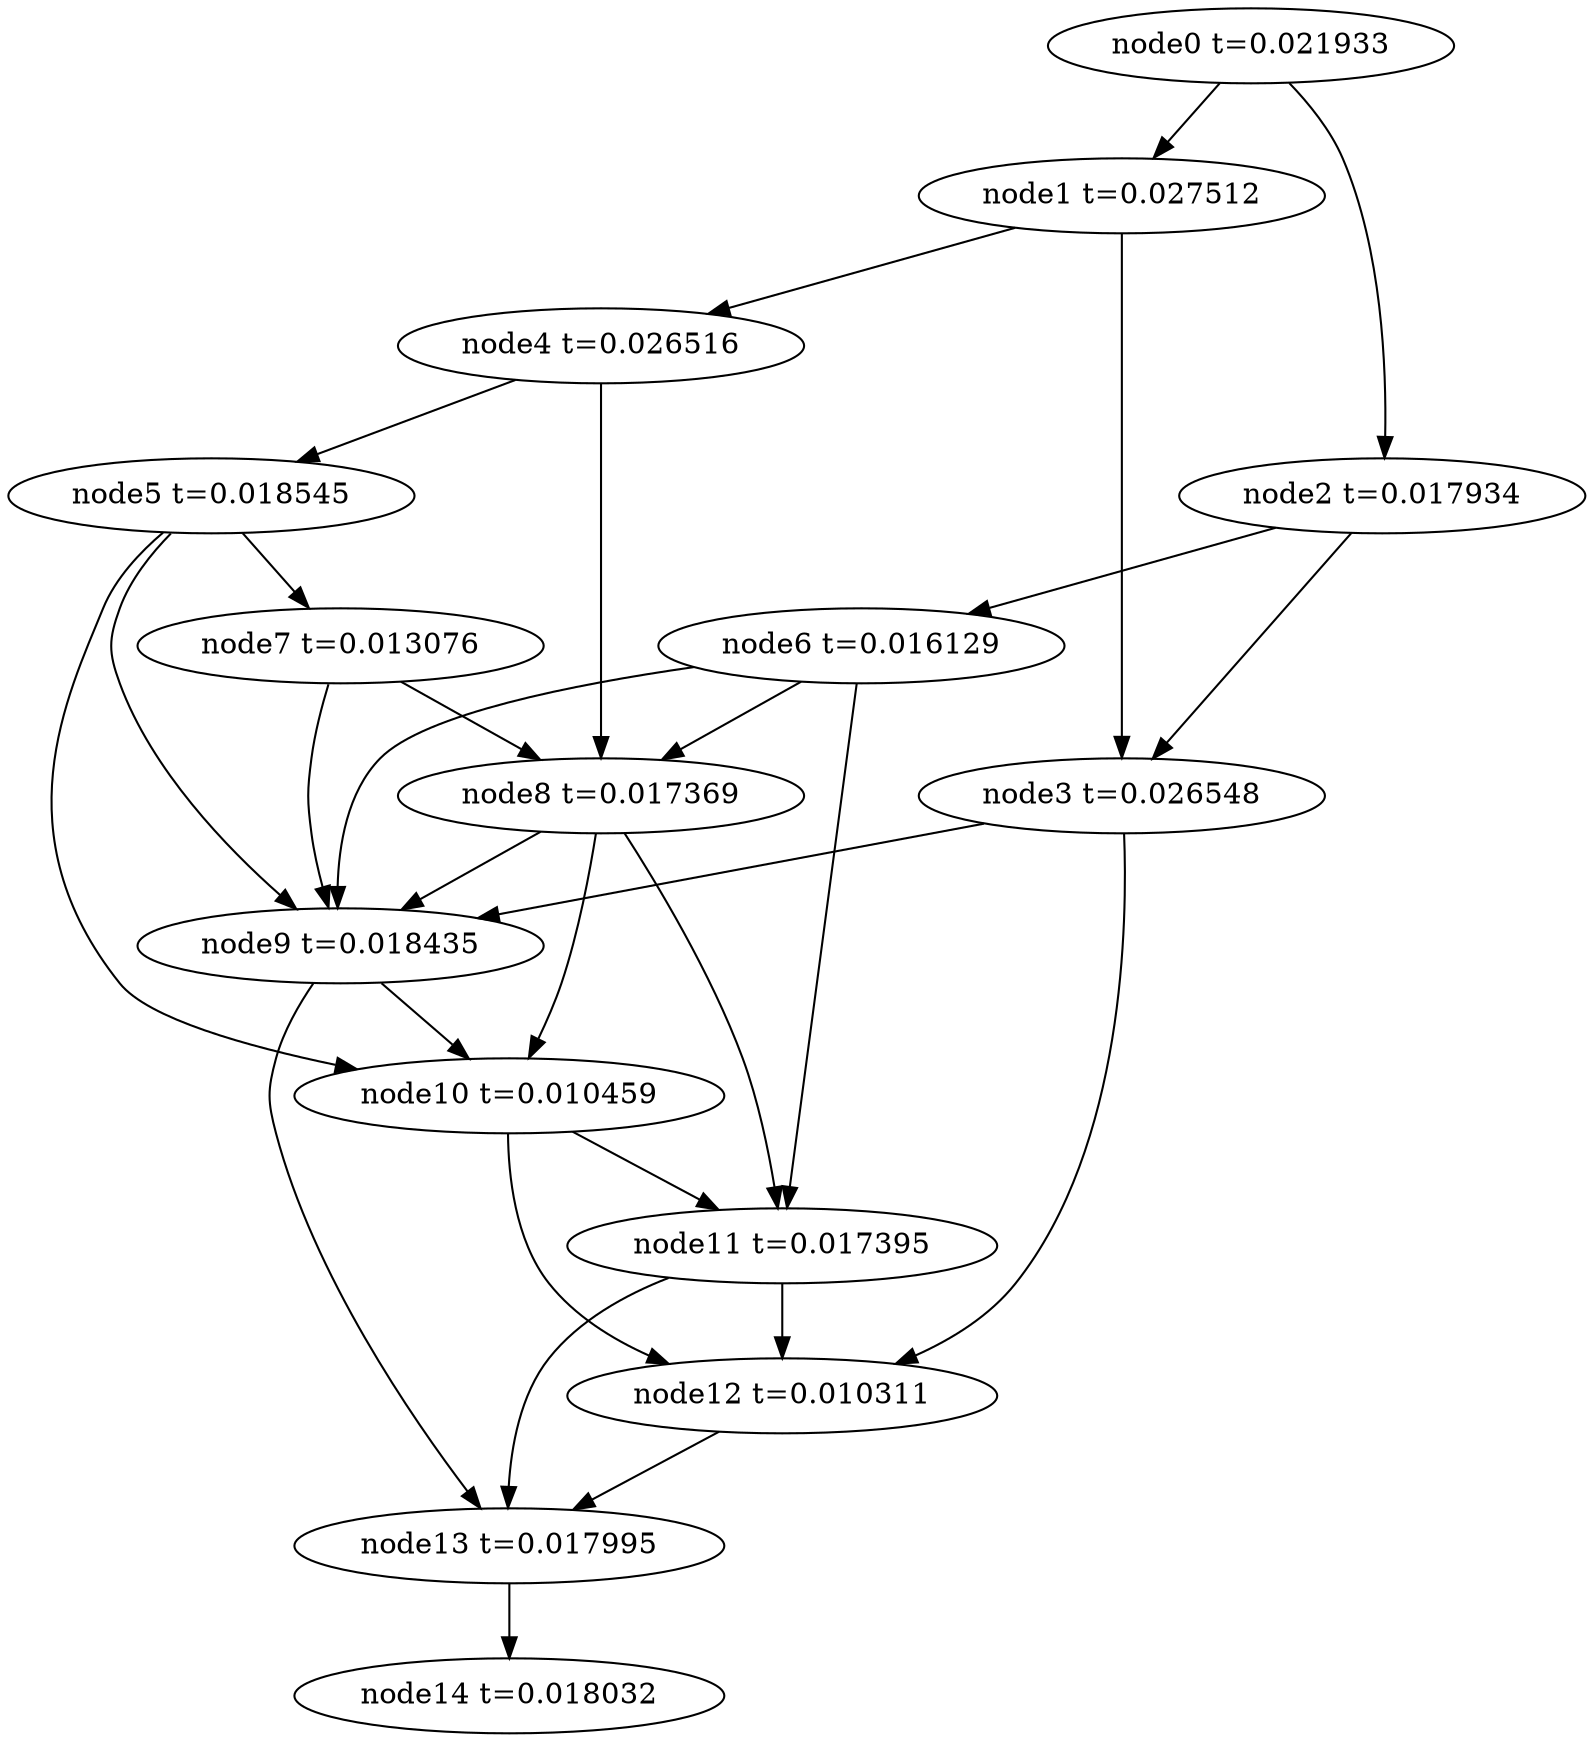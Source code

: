 digraph g{
	node14[label="node14 t=0.018032"]
	node13 -> node14
	node13[label="node13 t=0.017995"];
	node12 -> node13
	node12[label="node12 t=0.010311"];
	node11 -> node13
	node11 -> node12
	node11[label="node11 t=0.017395"];
	node10 -> node12
	node10 -> node11
	node10[label="node10 t=0.010459"];
	node9 -> node13
	node9 -> node10
	node9[label="node9 t=0.018435"];
	node8 -> node11
	node8 -> node10
	node8 -> node9
	node8[label="node8 t=0.017369"];
	node7 -> node9
	node7 -> node8
	node7[label="node7 t=0.013076"];
	node6 -> node11
	node6 -> node9
	node6 -> node8
	node6[label="node6 t=0.016129"];
	node5 -> node10
	node5 -> node9
	node5 -> node7
	node5[label="node5 t=0.018545"];
	node4 -> node8
	node4 -> node5
	node4[label="node4 t=0.026516"];
	node3 -> node12
	node3 -> node9
	node3[label="node3 t=0.026548"];
	node2 -> node6
	node2 -> node3
	node2[label="node2 t=0.017934"];
	node1 -> node4
	node1 -> node3
	node1[label="node1 t=0.027512"];
	node0 -> node2
	node0 -> node1
	node0[label="node0 t=0.021933"];
}
